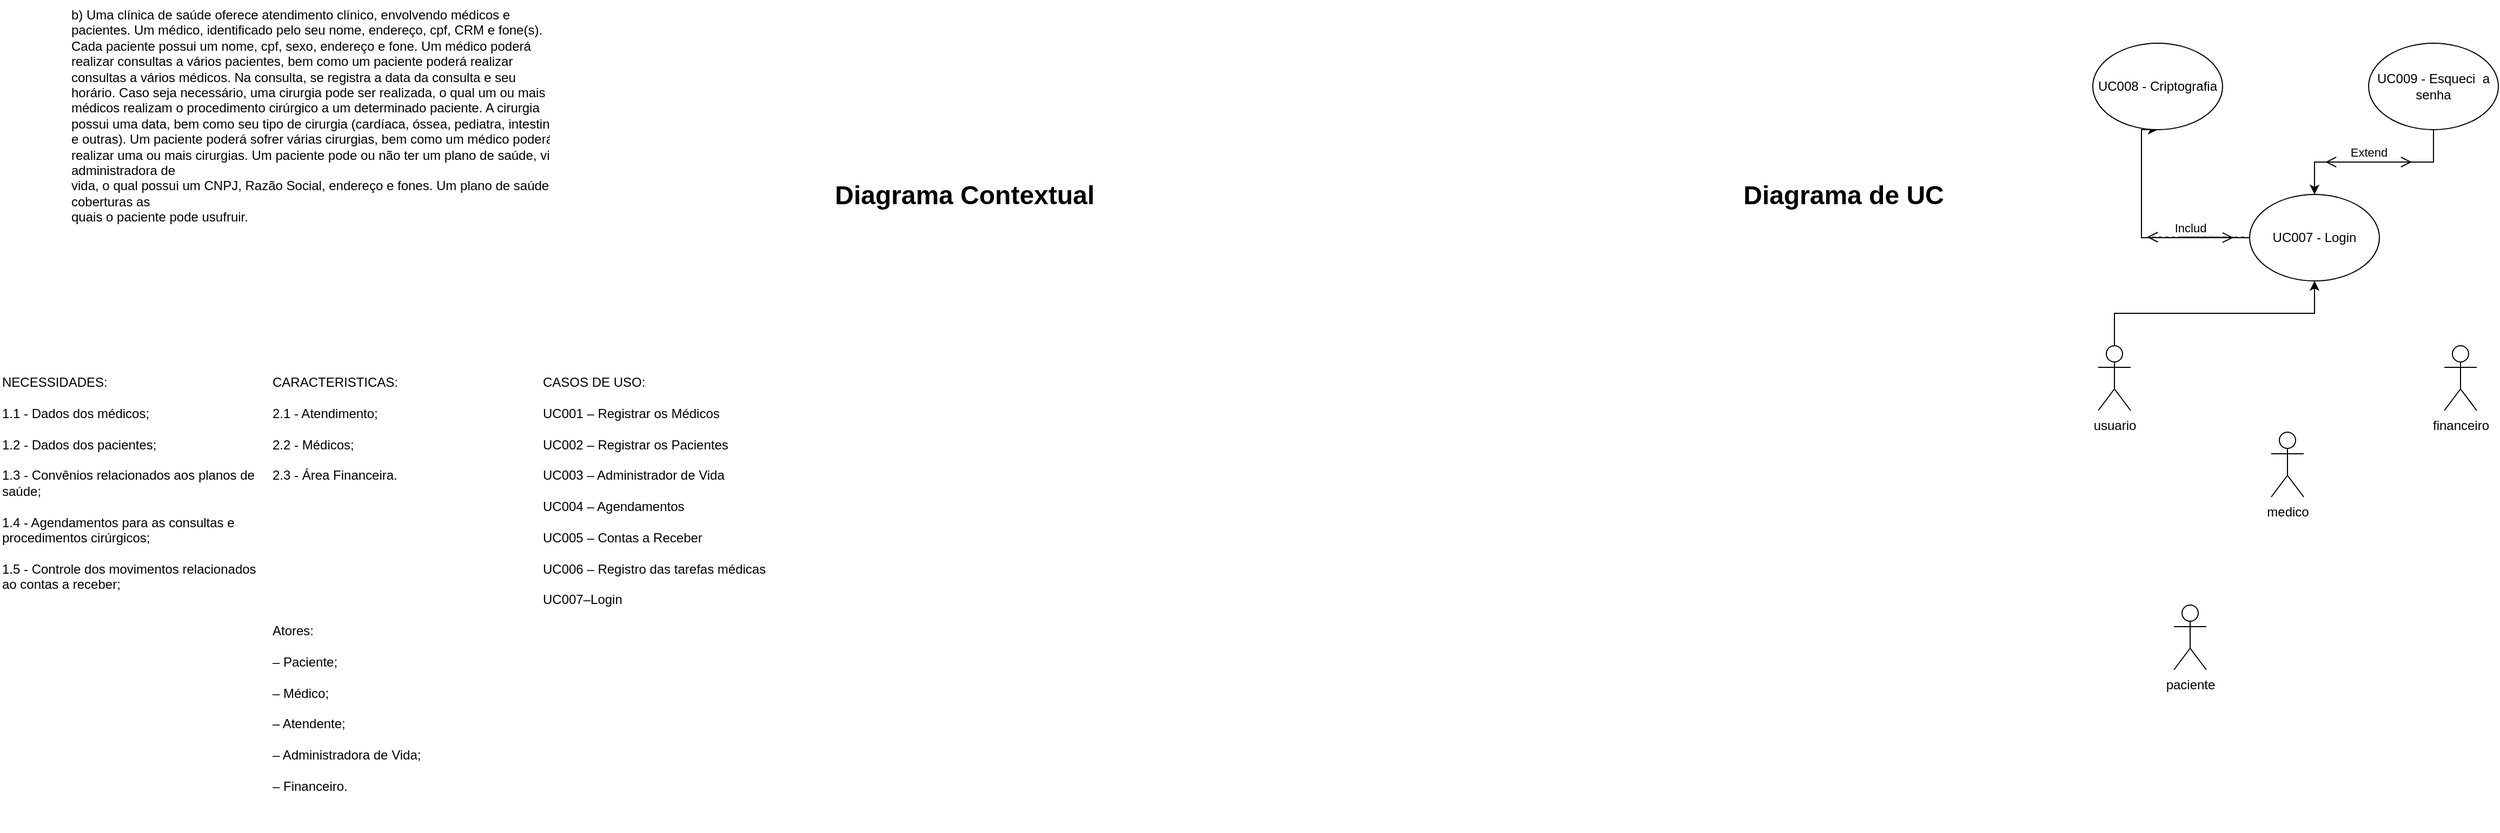 <mxfile version="24.3.1" type="github">
  <diagram name="Página-1" id="kle034nBcpIm8sLm_HMZ">
    <mxGraphModel dx="1466" dy="592" grid="1" gridSize="10" guides="1" tooltips="1" connect="1" arrows="1" fold="1" page="1" pageScale="1" pageWidth="827" pageHeight="1169" math="0" shadow="0">
      <root>
        <mxCell id="0" />
        <mxCell id="1" parent="0" />
        <mxCell id="hTXdx5FMGu9ix-rzTCdy-9" style="edgeStyle=orthogonalEdgeStyle;rounded=0;orthogonalLoop=1;jettySize=auto;html=1;exitX=0.5;exitY=0;exitDx=0;exitDy=0;exitPerimeter=0;entryX=0.5;entryY=1;entryDx=0;entryDy=0;" edge="1" parent="1" source="uSbZmD1hKaF5ep1M6cqf-1" target="hTXdx5FMGu9ix-rzTCdy-6">
          <mxGeometry relative="1" as="geometry" />
        </mxCell>
        <mxCell id="uSbZmD1hKaF5ep1M6cqf-1" value="usuario" style="shape=umlActor;verticalLabelPosition=bottom;verticalAlign=top;html=1;outlineConnect=0;" parent="1" vertex="1">
          <mxGeometry x="2010" y="400" width="30" height="60" as="geometry" />
        </mxCell>
        <mxCell id="uSbZmD1hKaF5ep1M6cqf-2" value="medico&lt;div&gt;&lt;br&gt;&lt;/div&gt;" style="shape=umlActor;verticalLabelPosition=bottom;verticalAlign=top;html=1;outlineConnect=0;" parent="1" vertex="1">
          <mxGeometry x="2170" y="480" width="30" height="60" as="geometry" />
        </mxCell>
        <mxCell id="uSbZmD1hKaF5ep1M6cqf-3" value="paciente&lt;div&gt;&lt;br&gt;&lt;/div&gt;&lt;div&gt;&lt;br&gt;&lt;/div&gt;" style="shape=umlActor;verticalLabelPosition=bottom;verticalAlign=top;html=1;outlineConnect=0;" parent="1" vertex="1">
          <mxGeometry x="2080" y="640" width="30" height="60" as="geometry" />
        </mxCell>
        <mxCell id="uSbZmD1hKaF5ep1M6cqf-4" value="financeiro&lt;div&gt;&lt;br&gt;&lt;/div&gt;" style="shape=umlActor;verticalLabelPosition=bottom;verticalAlign=top;html=1;outlineConnect=0;" parent="1" vertex="1">
          <mxGeometry x="2330" y="400" width="30" height="60" as="geometry" />
        </mxCell>
        <mxCell id="KJCTL0xcXzNYVvfliB-h-1" value="b) Uma clínica de saúde oferece atendimento clínico, envolvendo médicos e&#xa;pacientes. Um médico, identificado pelo seu nome, endereço, cpf, CRM e fone(s).&#xa;Cada paciente possui um nome, cpf, sexo, endereço e fone. Um médico poderá&#xa;realizar consultas a vários pacientes, bem como um paciente poderá realizar&#xa;consultas a vários médicos. Na consulta, se registra a data da consulta e seu&#xa;horário. Caso seja necessário, uma cirurgia pode ser realizada, o qual um ou mais&#xa;médicos realizam o procedimento cirúrgico a um determinado paciente. A cirurgia&#xa;possui uma data, bem como seu tipo de cirurgia (cardíaca, óssea, pediatra, intestinal&#xa;e outras). Um paciente poderá sofrer várias cirurgias, bem como um médico poderá&#xa;realizar uma ou mais cirurgias. Um paciente pode ou não ter um plano de saúde, vinculado a uma administradora de&#xa;vida, o qual possui um CNPJ, Razão Social, endereço e fones. Um plano de saúde contém uma ou mais coberturas as&#xa;quais o paciente pode usufruir." style="text;whiteSpace=wrap;html=1;" parent="1" vertex="1">
          <mxGeometry x="134" y="80" width="560" height="220" as="geometry" />
        </mxCell>
        <mxCell id="KJCTL0xcXzNYVvfliB-h-2" value="&lt;div&gt;CASOS DE USO:&lt;/div&gt;&lt;div&gt;&lt;br&gt;&lt;/div&gt;UC001 – Registrar os Médicos&lt;div&gt;&lt;br&gt;UC002 – Registrar os Pacientes&lt;/div&gt;&lt;div&gt;&lt;br&gt;UC003 – Administrador de Vida&lt;/div&gt;&lt;div&gt;&lt;br&gt;&lt;/div&gt;&lt;div&gt;UC004 – Agendamentos&lt;/div&gt;&lt;div&gt;&lt;br&gt;&lt;/div&gt;&lt;div&gt;UC005 – Contas a Receber&lt;div&gt;&lt;br&gt;&lt;div&gt;UC006 – Registro das tarefas médicas&lt;/div&gt;&lt;div&gt;&lt;span style=&quot;background-color: initial;&quot;&gt;&lt;br&gt;&lt;/span&gt;&lt;/div&gt;&lt;div&gt;&lt;span style=&quot;background-color: initial;&quot;&gt;UC007–Login&lt;/span&gt;&lt;/div&gt;&lt;div&gt;&lt;br&gt;&lt;/div&gt;&lt;/div&gt;&lt;/div&gt;&lt;div&gt;&lt;br&gt;&lt;/div&gt;" style="text;whiteSpace=wrap;html=1;" parent="1" vertex="1">
          <mxGeometry x="570" y="420" width="230" height="240" as="geometry" />
        </mxCell>
        <mxCell id="KJCTL0xcXzNYVvfliB-h-3" value="&lt;div&gt;CARACTERISTICAS:&lt;/div&gt;&lt;div&gt;&lt;br&gt;&lt;/div&gt;2.1 - Atendimento;&lt;div&gt;&lt;br&gt;&lt;div&gt;2.2 - Médicos;&lt;/div&gt;&lt;div&gt;&lt;br&gt;&lt;/div&gt;&lt;div&gt;2.3 - Área Financeira.&lt;/div&gt;&lt;/div&gt;" style="text;whiteSpace=wrap;html=1;" parent="1" vertex="1">
          <mxGeometry x="320" y="420" width="240" height="230" as="geometry" />
        </mxCell>
        <mxCell id="hTXdx5FMGu9ix-rzTCdy-1" value="&lt;div&gt;NECESSIDADES:&lt;/div&gt;&lt;div&gt;&lt;br&gt;&lt;/div&gt;1.1 - Dados dos médicos;&amp;nbsp;&lt;div&gt;&amp;nbsp;&lt;div&gt;1.2 - Dados dos pacientes;&lt;/div&gt;&lt;div&gt;&lt;br&gt;&lt;/div&gt;&lt;div&gt;1.3 - Convênios relacionados aos planos de saúde;&lt;/div&gt;&lt;div&gt;&amp;nbsp;&lt;/div&gt;&lt;div&gt;1.4 - Agendamentos para as consultas e procedimentos cirúrgicos;&lt;/div&gt;&lt;div&gt;&lt;br&gt;&lt;/div&gt;&lt;div&gt;1.5 - Controle dos movimentos relacionados ao contas a receber;&lt;br&gt;&lt;/div&gt;&lt;/div&gt;" style="text;whiteSpace=wrap;html=1;" vertex="1" parent="1">
          <mxGeometry x="70" y="420" width="240" height="240" as="geometry" />
        </mxCell>
        <mxCell id="hTXdx5FMGu9ix-rzTCdy-2" value="Atores:&#xa;&#xa;– Paciente;&#xa;&#xa;– Médico;&#xa;&#xa;– Atendente;&#xa;&#xa;– Administradora de Vida;&#xa;&#xa;– Financeiro." style="text;whiteSpace=wrap;" vertex="1" parent="1">
          <mxGeometry x="320" y="650" width="240" height="200" as="geometry" />
        </mxCell>
        <mxCell id="hTXdx5FMGu9ix-rzTCdy-3" value="&lt;h1 style=&quot;margin-top: 0px;&quot;&gt;Diagrama Contextual&amp;nbsp;&lt;/h1&gt;" style="text;html=1;whiteSpace=wrap;overflow=hidden;rounded=0;" vertex="1" parent="1">
          <mxGeometry x="840" y="240" width="250" height="40" as="geometry" />
        </mxCell>
        <mxCell id="hTXdx5FMGu9ix-rzTCdy-4" value="&lt;h1 style=&quot;margin-top: 0px;&quot;&gt;Diagrama de UC&lt;/h1&gt;" style="text;html=1;whiteSpace=wrap;overflow=hidden;rounded=0;" vertex="1" parent="1">
          <mxGeometry x="1680" y="240" width="250" height="40" as="geometry" />
        </mxCell>
        <mxCell id="hTXdx5FMGu9ix-rzTCdy-10" style="edgeStyle=orthogonalEdgeStyle;rounded=0;orthogonalLoop=1;jettySize=auto;html=1;exitX=0;exitY=0.5;exitDx=0;exitDy=0;entryX=0.5;entryY=1;entryDx=0;entryDy=0;" edge="1" parent="1" source="hTXdx5FMGu9ix-rzTCdy-6" target="hTXdx5FMGu9ix-rzTCdy-7">
          <mxGeometry relative="1" as="geometry">
            <Array as="points">
              <mxPoint x="2050" y="300" />
              <mxPoint x="2050" y="200" />
            </Array>
          </mxGeometry>
        </mxCell>
        <mxCell id="hTXdx5FMGu9ix-rzTCdy-6" value="UC007 - Login" style="ellipse;whiteSpace=wrap;html=1;" vertex="1" parent="1">
          <mxGeometry x="2150" y="260" width="120" height="80" as="geometry" />
        </mxCell>
        <mxCell id="hTXdx5FMGu9ix-rzTCdy-7" value="UC008 - Criptografia" style="ellipse;whiteSpace=wrap;html=1;" vertex="1" parent="1">
          <mxGeometry x="2005" y="120" width="120" height="80" as="geometry" />
        </mxCell>
        <mxCell id="hTXdx5FMGu9ix-rzTCdy-11" style="edgeStyle=orthogonalEdgeStyle;rounded=0;orthogonalLoop=1;jettySize=auto;html=1;exitX=0.5;exitY=1;exitDx=0;exitDy=0;entryX=0.5;entryY=0;entryDx=0;entryDy=0;" edge="1" parent="1" source="hTXdx5FMGu9ix-rzTCdy-8" target="hTXdx5FMGu9ix-rzTCdy-6">
          <mxGeometry relative="1" as="geometry" />
        </mxCell>
        <mxCell id="hTXdx5FMGu9ix-rzTCdy-8" value="UC009 - Esqueci&amp;nbsp; a senha" style="ellipse;whiteSpace=wrap;html=1;" vertex="1" parent="1">
          <mxGeometry x="2260" y="120" width="120" height="80" as="geometry" />
        </mxCell>
        <mxCell id="hTXdx5FMGu9ix-rzTCdy-12" value="Extend" style="html=1;verticalAlign=bottom;endArrow=open;dashed=1;endSize=8;curved=0;rounded=0;" edge="1" parent="1">
          <mxGeometry relative="1" as="geometry">
            <mxPoint x="2300" y="230" as="sourcePoint" />
            <mxPoint x="2220" y="230" as="targetPoint" />
          </mxGeometry>
        </mxCell>
        <mxCell id="hTXdx5FMGu9ix-rzTCdy-13" value="" style="html=1;verticalAlign=bottom;endArrow=open;dashed=1;endSize=8;curved=0;rounded=0;" edge="1" parent="1">
          <mxGeometry relative="1" as="geometry">
            <mxPoint x="2320" y="230" as="sourcePoint" />
            <mxPoint x="2300" y="230" as="targetPoint" />
            <Array as="points">
              <mxPoint x="2310" y="230" />
              <mxPoint x="2260" y="230" />
            </Array>
          </mxGeometry>
        </mxCell>
        <mxCell id="hTXdx5FMGu9ix-rzTCdy-14" value="Includ" style="html=1;verticalAlign=bottom;endArrow=open;dashed=1;endSize=8;curved=0;rounded=0;" edge="1" parent="1">
          <mxGeometry relative="1" as="geometry">
            <mxPoint x="2135" y="299.5" as="sourcePoint" />
            <mxPoint x="2055" y="299.5" as="targetPoint" />
          </mxGeometry>
        </mxCell>
        <mxCell id="hTXdx5FMGu9ix-rzTCdy-15" value="" style="html=1;verticalAlign=bottom;endArrow=open;dashed=1;endSize=8;curved=0;rounded=0;" edge="1" parent="1">
          <mxGeometry relative="1" as="geometry">
            <mxPoint x="2145" y="299.5" as="sourcePoint" />
            <mxPoint x="2135" y="300" as="targetPoint" />
            <Array as="points">
              <mxPoint x="2135" y="299.5" />
              <mxPoint x="2085" y="299.5" />
            </Array>
          </mxGeometry>
        </mxCell>
      </root>
    </mxGraphModel>
  </diagram>
</mxfile>
